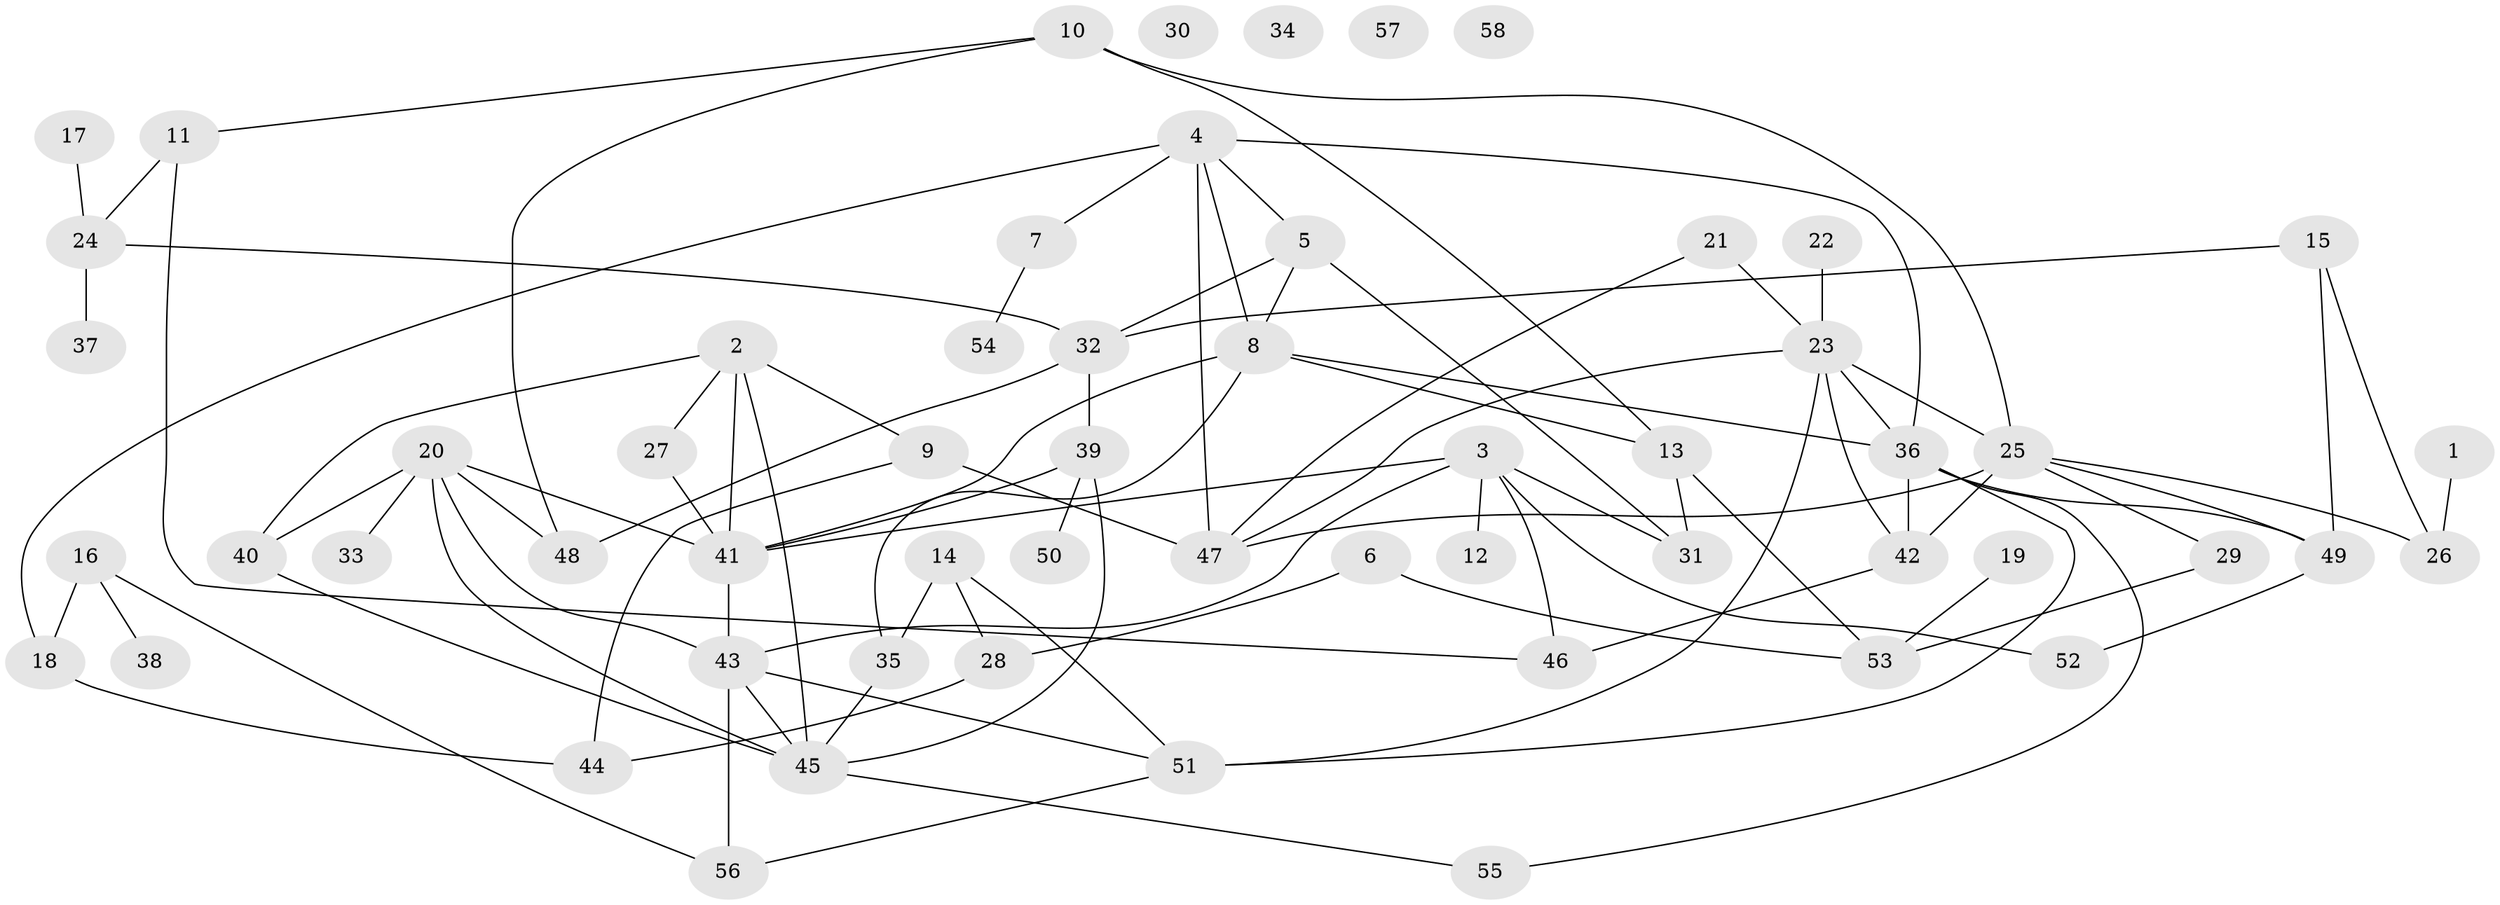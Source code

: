 // Generated by graph-tools (version 1.1) at 2025/13/03/09/25 04:13:03]
// undirected, 58 vertices, 93 edges
graph export_dot {
graph [start="1"]
  node [color=gray90,style=filled];
  1;
  2;
  3;
  4;
  5;
  6;
  7;
  8;
  9;
  10;
  11;
  12;
  13;
  14;
  15;
  16;
  17;
  18;
  19;
  20;
  21;
  22;
  23;
  24;
  25;
  26;
  27;
  28;
  29;
  30;
  31;
  32;
  33;
  34;
  35;
  36;
  37;
  38;
  39;
  40;
  41;
  42;
  43;
  44;
  45;
  46;
  47;
  48;
  49;
  50;
  51;
  52;
  53;
  54;
  55;
  56;
  57;
  58;
  1 -- 26;
  2 -- 9;
  2 -- 27;
  2 -- 40;
  2 -- 41;
  2 -- 45;
  3 -- 12;
  3 -- 31;
  3 -- 41;
  3 -- 43;
  3 -- 46;
  3 -- 52;
  4 -- 5;
  4 -- 7;
  4 -- 8;
  4 -- 18;
  4 -- 36;
  4 -- 47;
  5 -- 8;
  5 -- 31;
  5 -- 32;
  6 -- 28;
  6 -- 53;
  7 -- 54;
  8 -- 13;
  8 -- 35;
  8 -- 36;
  8 -- 41;
  9 -- 44;
  9 -- 47;
  10 -- 11;
  10 -- 13;
  10 -- 25;
  10 -- 48;
  11 -- 24;
  11 -- 46;
  13 -- 31;
  13 -- 53;
  14 -- 28;
  14 -- 35;
  14 -- 51;
  15 -- 26;
  15 -- 32;
  15 -- 49;
  16 -- 18;
  16 -- 38;
  16 -- 56;
  17 -- 24;
  18 -- 44;
  19 -- 53;
  20 -- 33;
  20 -- 40;
  20 -- 41;
  20 -- 43;
  20 -- 45;
  20 -- 48;
  21 -- 23;
  21 -- 47;
  22 -- 23;
  23 -- 25;
  23 -- 36;
  23 -- 42;
  23 -- 47;
  23 -- 51;
  24 -- 32;
  24 -- 37;
  25 -- 26;
  25 -- 29;
  25 -- 42;
  25 -- 47;
  25 -- 49;
  27 -- 41;
  28 -- 44;
  29 -- 53;
  32 -- 39;
  32 -- 48;
  35 -- 45;
  36 -- 42;
  36 -- 49;
  36 -- 51;
  36 -- 55;
  39 -- 41;
  39 -- 45;
  39 -- 50;
  40 -- 45;
  41 -- 43;
  42 -- 46;
  43 -- 45;
  43 -- 51;
  43 -- 56;
  45 -- 55;
  49 -- 52;
  51 -- 56;
}
